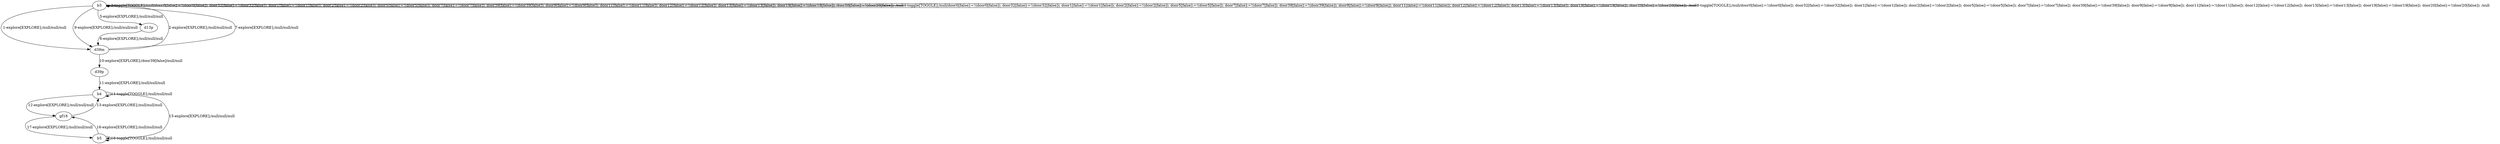 # Total number of goals covered by this test: 1
# b4 --> b5

digraph g {
"b3" -> "d39m" [label = "1-explore[EXPLORE];/null/null/null"];
"d39m" -> "b3" [label = "2-explore[EXPLORE];/null/null/null"];
"b3" -> "b3" [label = "3-toggle[TOGGLE];/null/door0[false]:=!(door0[false]); door32[false]:=!(door32[false]); door1[false]:=!(door1[false]); door2[false]:=!(door2[false]); door5[false]:=!(door5[false]); door7[false]:=!(door7[false]); door39[false]:=!(door39[false]); door9[false]:=!(door9[false]); door11[false]:=!(door11[false]); door12[false]:=!(door12[false]); door13[false]:=!(door13[false]); door19[false]:=!(door19[false]); door20[false]:=!(door20[false]); /null"];
"b3" -> "b3" [label = "4-toggle[TOGGLE];/null/door0[false]:=!(door0[false]); door32[false]:=!(door32[false]); door1[false]:=!(door1[false]); door2[false]:=!(door2[false]); door5[false]:=!(door5[false]); door7[false]:=!(door7[false]); door39[false]:=!(door39[false]); door9[false]:=!(door9[false]); door11[false]:=!(door11[false]); door12[false]:=!(door12[false]); door13[false]:=!(door13[false]); door19[false]:=!(door19[false]); door20[false]:=!(door20[false]); /null"];
"b3" -> "d13p" [label = "5-explore[EXPLORE];/null/null/null"];
"d13p" -> "d39m" [label = "6-explore[EXPLORE];/null/null/null"];
"d39m" -> "b3" [label = "7-explore[EXPLORE];/null/null/null"];
"b3" -> "b3" [label = "8-toggle[TOGGLE];/null/door0[false]:=!(door0[false]); door32[false]:=!(door32[false]); door1[false]:=!(door1[false]); door2[false]:=!(door2[false]); door5[false]:=!(door5[false]); door7[false]:=!(door7[false]); door39[false]:=!(door39[false]); door9[false]:=!(door9[false]); door11[false]:=!(door11[false]); door12[false]:=!(door12[false]); door13[false]:=!(door13[false]); door19[false]:=!(door19[false]); door20[false]:=!(door20[false]); /null"];
"b3" -> "d39m" [label = "9-explore[EXPLORE];/null/null/null"];
"d39m" -> "d39p" [label = "10-explore[EXPLORE];/door39[false]/null/null"];
"d39p" -> "b4" [label = "11-explore[EXPLORE];/null/null/null"];
"b4" -> "gf18" [label = "12-explore[EXPLORE];/null/null/null"];
"gf18" -> "b4" [label = "13-explore[EXPLORE];/null/null/null"];
"b4" -> "b4" [label = "14-toggle[TOGGLE];/null/null/null"];
"b4" -> "b5" [label = "15-explore[EXPLORE];/null/null/null"];
"b5" -> "gf18" [label = "16-explore[EXPLORE];/null/null/null"];
"gf18" -> "b5" [label = "17-explore[EXPLORE];/null/null/null"];
"b5" -> "b5" [label = "18-toggle[TOGGLE];/null/null/null"];
}